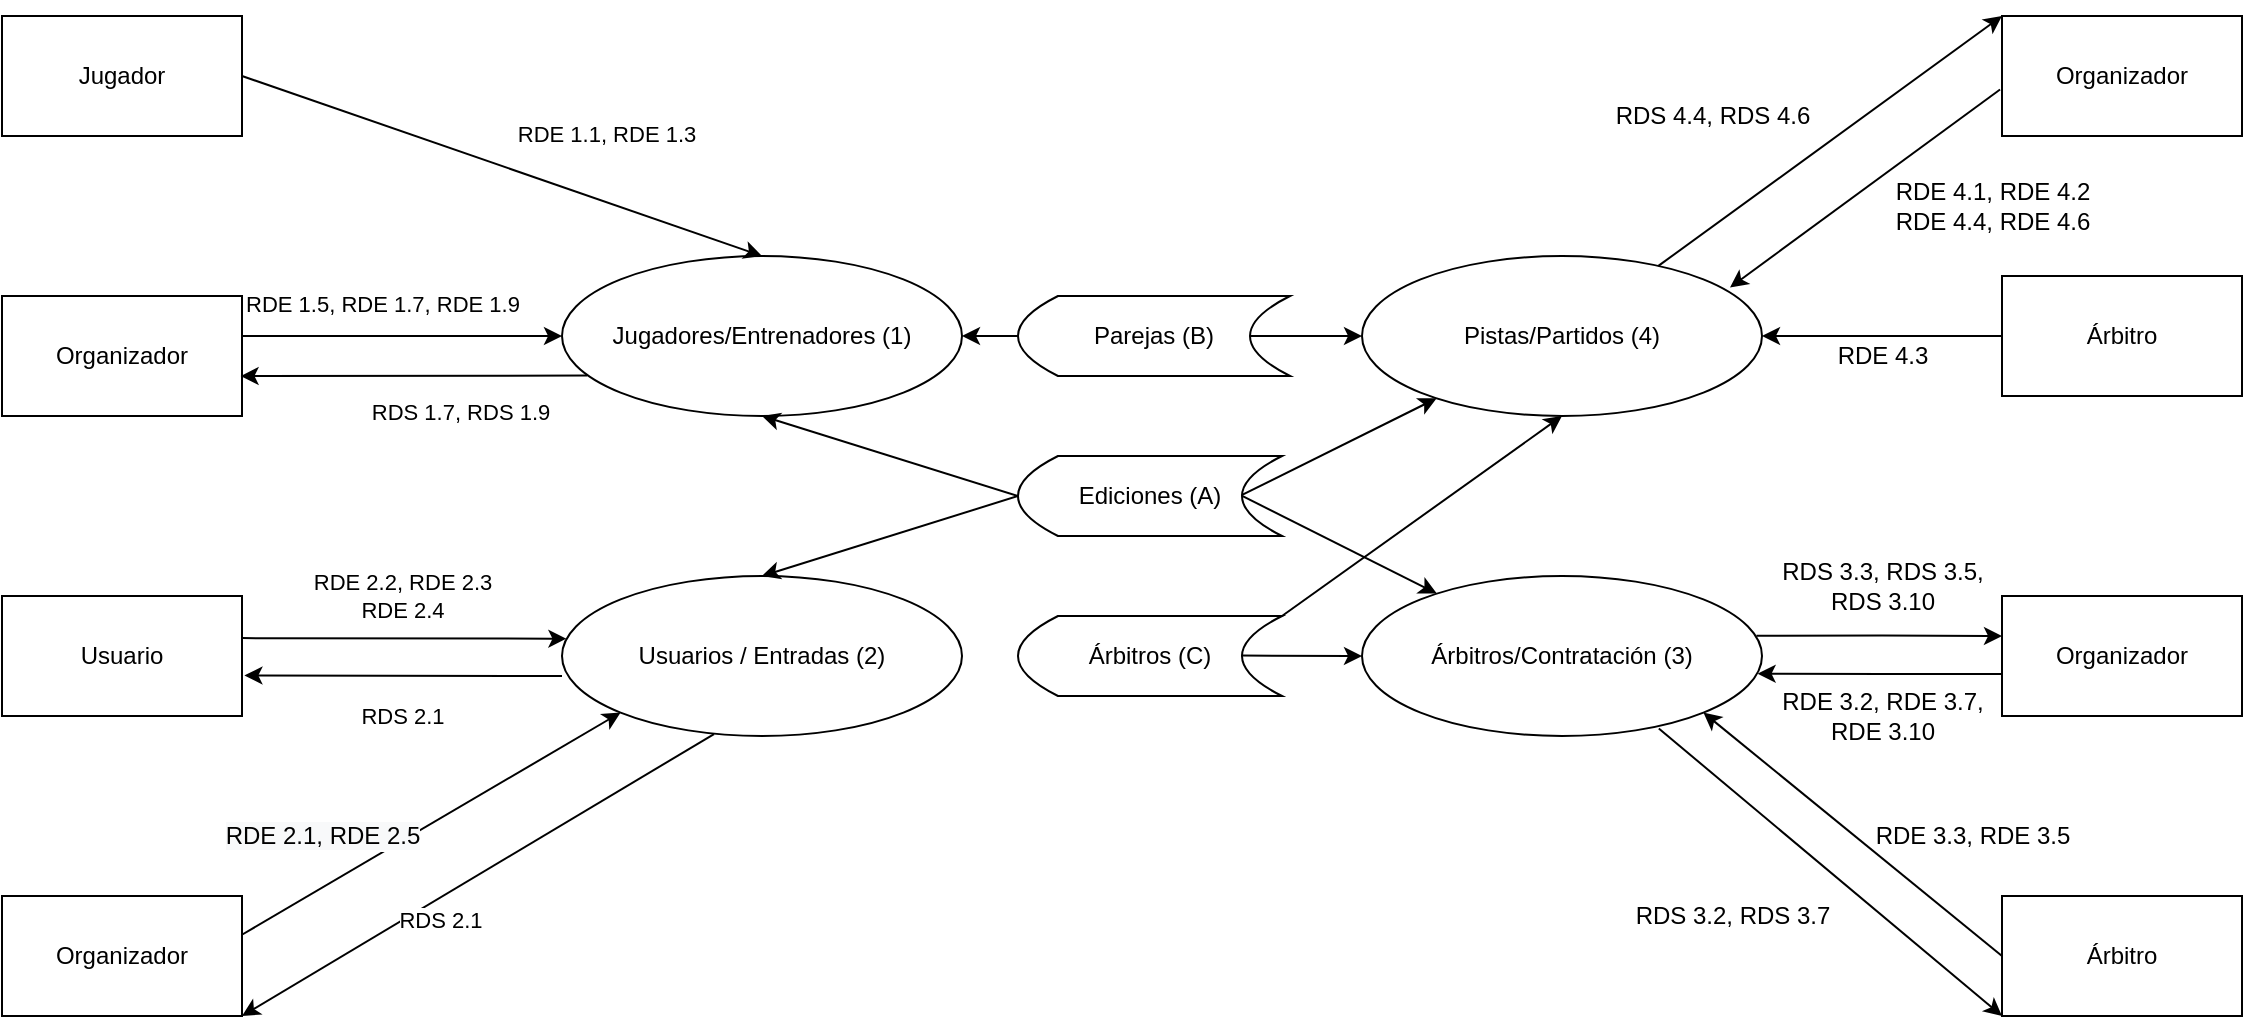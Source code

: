 <mxfile version="13.8.7" type="google"><diagram id="eAeHpFGLJXjDbg8XeO66" name="Page-1"><mxGraphModel dx="824" dy="896" grid="1" gridSize="10" guides="1" tooltips="1" connect="1" arrows="1" fold="1" page="1" pageScale="1" pageWidth="3300" pageHeight="4681" math="0" shadow="0"><root><mxCell id="0"/><mxCell id="1" parent="0"/><mxCell id="0lKbjXr7eHoqixIOmHd_-1" value="Jugador" style="rounded=0;whiteSpace=wrap;html=1;" parent="1" vertex="1"><mxGeometry x="280" y="100" width="120" height="60" as="geometry"/></mxCell><mxCell id="0lKbjXr7eHoqixIOmHd_-2" value="Jugadores/Entrenadores (1)" style="ellipse;whiteSpace=wrap;html=1;" parent="1" vertex="1"><mxGeometry x="560" y="220" width="200" height="80" as="geometry"/></mxCell><mxCell id="0lKbjXr7eHoqixIOmHd_-3" value="RDE 1.1, RDE 1.3" style="endArrow=classic;html=1;entryX=0.5;entryY=0;entryDx=0;entryDy=0;exitX=1;exitY=0.5;exitDx=0;exitDy=0;" parent="1" source="0lKbjXr7eHoqixIOmHd_-1" target="0lKbjXr7eHoqixIOmHd_-2" edge="1"><mxGeometry x="0.324" y="32" width="50" height="50" relative="1" as="geometry"><mxPoint x="430" y="129" as="sourcePoint"/><mxPoint x="780" y="270" as="targetPoint"/><mxPoint as="offset"/></mxGeometry></mxCell><mxCell id="WLNAhpAYmfPkaoQovJje-1" value="Ediciones (A)" style="shape=dataStorage;whiteSpace=wrap;html=1;fixedSize=1;" parent="1" vertex="1"><mxGeometry x="788" y="320" width="132" height="40" as="geometry"/></mxCell><mxCell id="WLNAhpAYmfPkaoQovJje-2" value="" style="endArrow=classic;html=1;exitX=0;exitY=0.5;exitDx=0;exitDy=0;entryX=0.5;entryY=1;entryDx=0;entryDy=0;" parent="1" source="WLNAhpAYmfPkaoQovJje-1" target="0lKbjXr7eHoqixIOmHd_-2" edge="1"><mxGeometry width="50" height="50" relative="1" as="geometry"><mxPoint x="730" y="350" as="sourcePoint"/><mxPoint x="780" y="300" as="targetPoint"/><Array as="points"/></mxGeometry></mxCell><mxCell id="WLNAhpAYmfPkaoQovJje-3" value="Parejas (B)" style="shape=dataStorage;whiteSpace=wrap;html=1;fixedSize=1;" parent="1" vertex="1"><mxGeometry x="788" y="240" width="136" height="40" as="geometry"/></mxCell><mxCell id="WLNAhpAYmfPkaoQovJje-4" value="Árbitros (C)" style="shape=dataStorage;whiteSpace=wrap;html=1;fixedSize=1;" parent="1" vertex="1"><mxGeometry x="788" y="400" width="132" height="40" as="geometry"/></mxCell><mxCell id="bJjF2TGR7LJCNmlldax7-1" value="Organizador" style="rounded=0;whiteSpace=wrap;html=1;" parent="1" vertex="1"><mxGeometry x="1280" y="100" width="120" height="60" as="geometry"/></mxCell><mxCell id="bJjF2TGR7LJCNmlldax7-2" value="Árbitro" style="rounded=0;whiteSpace=wrap;html=1;" parent="1" vertex="1"><mxGeometry x="1280" y="230" width="120" height="60" as="geometry"/></mxCell><mxCell id="bJjF2TGR7LJCNmlldax7-3" value="Pistas/Partidos (4)" style="ellipse;whiteSpace=wrap;html=1;" parent="1" vertex="1"><mxGeometry x="960" y="220" width="200" height="80" as="geometry"/></mxCell><mxCell id="bJjF2TGR7LJCNmlldax7-9" value="" style="endArrow=classic;html=1;exitX=0.847;exitY=0.49;exitDx=0;exitDy=0;exitPerimeter=0;" parent="1" source="WLNAhpAYmfPkaoQovJje-1" target="bJjF2TGR7LJCNmlldax7-3" edge="1"><mxGeometry width="50" height="50" relative="1" as="geometry"><mxPoint x="910" y="330" as="sourcePoint"/><mxPoint x="1020" y="410" as="targetPoint"/></mxGeometry></mxCell><mxCell id="bJjF2TGR7LJCNmlldax7-10" value="" style="endArrow=classic;html=1;exitX=-0.008;exitY=0.613;exitDx=0;exitDy=0;entryX=0.92;entryY=0.197;entryDx=0;entryDy=0;entryPerimeter=0;exitPerimeter=0;" parent="1" source="bJjF2TGR7LJCNmlldax7-1" target="bJjF2TGR7LJCNmlldax7-3" edge="1"><mxGeometry width="50" height="50" relative="1" as="geometry"><mxPoint x="970" y="340" as="sourcePoint"/><mxPoint x="1020" y="290" as="targetPoint"/></mxGeometry></mxCell><mxCell id="bJjF2TGR7LJCNmlldax7-11" value="RDE 4.1, RDE 4.2&lt;br&gt;RDE 4.4, RDE 4.6" style="text;html=1;align=center;verticalAlign=middle;resizable=0;points=[];autosize=1;" parent="1" vertex="1"><mxGeometry x="1220" y="180" width="110" height="30" as="geometry"/></mxCell><mxCell id="bJjF2TGR7LJCNmlldax7-13" value="RDS 4.4, RDS 4.6" style="text;html=1;align=center;verticalAlign=middle;resizable=0;points=[];autosize=1;" parent="1" vertex="1"><mxGeometry x="1080" y="140" width="110" height="20" as="geometry"/></mxCell><mxCell id="bJjF2TGR7LJCNmlldax7-14" value="" style="endArrow=classic;html=1;entryX=0;entryY=0;entryDx=0;entryDy=0;" parent="1" source="bJjF2TGR7LJCNmlldax7-3" target="bJjF2TGR7LJCNmlldax7-1" edge="1"><mxGeometry width="50" height="50" relative="1" as="geometry"><mxPoint x="970" y="340" as="sourcePoint"/><mxPoint x="1020" y="290" as="targetPoint"/></mxGeometry></mxCell><mxCell id="bJjF2TGR7LJCNmlldax7-16" value="" style="endArrow=classic;html=1;entryX=1;entryY=0.5;entryDx=0;entryDy=0;" parent="1" source="bJjF2TGR7LJCNmlldax7-2" target="bJjF2TGR7LJCNmlldax7-3" edge="1"><mxGeometry width="50" height="50" relative="1" as="geometry"><mxPoint x="970" y="340" as="sourcePoint"/><mxPoint x="1020" y="290" as="targetPoint"/></mxGeometry></mxCell><mxCell id="bJjF2TGR7LJCNmlldax7-17" value="RDE 4.3" style="text;html=1;align=center;verticalAlign=middle;resizable=0;points=[];autosize=1;" parent="1" vertex="1"><mxGeometry x="1190" y="260" width="60" height="20" as="geometry"/></mxCell><mxCell id="bJjF2TGR7LJCNmlldax7-18" value="" style="endArrow=classic;html=1;exitX=1;exitY=0;exitDx=0;exitDy=0;entryX=0.5;entryY=1;entryDx=0;entryDy=0;" parent="1" source="WLNAhpAYmfPkaoQovJje-4" target="bJjF2TGR7LJCNmlldax7-3" edge="1"><mxGeometry width="50" height="50" relative="1" as="geometry"><mxPoint x="970" y="410" as="sourcePoint"/><mxPoint x="1020" y="360" as="targetPoint"/></mxGeometry></mxCell><mxCell id="bJjF2TGR7LJCNmlldax7-19" value="" style="endArrow=classic;html=1;exitX=0.855;exitY=0.499;exitDx=0;exitDy=0;exitPerimeter=0;entryX=0;entryY=0.5;entryDx=0;entryDy=0;" parent="1" source="WLNAhpAYmfPkaoQovJje-3" target="bJjF2TGR7LJCNmlldax7-3" edge="1"><mxGeometry width="50" height="50" relative="1" as="geometry"><mxPoint x="840" y="410" as="sourcePoint"/><mxPoint x="890" y="360" as="targetPoint"/></mxGeometry></mxCell><mxCell id="Ga2J2R0HdIVlsVIWvndd-1" value="Usuarios / Entradas (2)" style="ellipse;whiteSpace=wrap;html=1;" parent="1" vertex="1"><mxGeometry x="560" y="380" width="200" height="80" as="geometry"/></mxCell><mxCell id="Ga2J2R0HdIVlsVIWvndd-2" value="Usuario" style="rounded=0;whiteSpace=wrap;html=1;" parent="1" vertex="1"><mxGeometry x="280" y="390" width="120" height="60" as="geometry"/></mxCell><mxCell id="Ga2J2R0HdIVlsVIWvndd-3" value="" style="endArrow=classic;html=1;exitX=1.001;exitY=0.351;exitDx=0;exitDy=0;exitPerimeter=0;entryX=0.011;entryY=0.392;entryDx=0;entryDy=0;entryPerimeter=0;" parent="1" source="Ga2J2R0HdIVlsVIWvndd-2" target="Ga2J2R0HdIVlsVIWvndd-1" edge="1"><mxGeometry width="50" height="50" relative="1" as="geometry"><mxPoint x="470" y="260" as="sourcePoint"/><mxPoint x="580.048" y="178.572" as="targetPoint"/><Array as="points"/></mxGeometry></mxCell><mxCell id="Ga2J2R0HdIVlsVIWvndd-4" value="RDE 2.2, RDE 2.3&lt;br&gt;RDE 2.4" style="edgeLabel;html=1;align=center;verticalAlign=middle;resizable=0;points=[];" parent="1" vertex="1" connectable="0"><mxGeometry x="480.003" y="389.999" as="geometry"/></mxCell><mxCell id="Ga2J2R0HdIVlsVIWvndd-6" value="" style="endArrow=classic;html=1;entryX=1.01;entryY=0.662;entryDx=0;entryDy=0;entryPerimeter=0;" parent="1" target="Ga2J2R0HdIVlsVIWvndd-2" edge="1"><mxGeometry width="50" height="50" relative="1" as="geometry"><mxPoint x="560" y="430" as="sourcePoint"/><mxPoint x="860" y="200" as="targetPoint"/></mxGeometry></mxCell><mxCell id="Ga2J2R0HdIVlsVIWvndd-13" value="RDS 2.1" style="edgeLabel;html=1;align=center;verticalAlign=middle;resizable=0;points=[];" parent="Ga2J2R0HdIVlsVIWvndd-6" vertex="1" connectable="0"><mxGeometry x="0.32" y="2" relative="1" as="geometry"><mxPoint x="25.01" y="18.19" as="offset"/></mxGeometry></mxCell><mxCell id="Ga2J2R0HdIVlsVIWvndd-7" value="Organizador" style="rounded=0;whiteSpace=wrap;html=1;" parent="1" vertex="1"><mxGeometry x="280" y="540" width="120" height="60" as="geometry"/></mxCell><mxCell id="Ga2J2R0HdIVlsVIWvndd-9" value="" style="endArrow=classic;html=1;exitX=0.998;exitY=0.325;exitDx=0;exitDy=0;entryX=0;entryY=1;entryDx=0;entryDy=0;exitPerimeter=0;" parent="1" source="Ga2J2R0HdIVlsVIWvndd-7" target="Ga2J2R0HdIVlsVIWvndd-1" edge="1"><mxGeometry width="50" height="50" relative="1" as="geometry"><mxPoint x="480" y="470" as="sourcePoint"/><mxPoint x="530" y="420" as="targetPoint"/></mxGeometry></mxCell><mxCell id="Ga2J2R0HdIVlsVIWvndd-11" value="&lt;span style=&quot;font-family: &amp;#34;helvetica&amp;#34; ; font-size: 12px ; background-color: rgb(248 , 249 , 250)&quot;&gt;RDE 2.1, RDE 2.5&lt;/span&gt;" style="edgeLabel;html=1;align=center;verticalAlign=middle;resizable=0;points=[];" parent="Ga2J2R0HdIVlsVIWvndd-9" vertex="1" connectable="0"><mxGeometry x="0.22" y="2" relative="1" as="geometry"><mxPoint x="-74.14" y="19.94" as="offset"/></mxGeometry></mxCell><mxCell id="Ga2J2R0HdIVlsVIWvndd-10" value="" style="endArrow=classic;html=1;entryX=1;entryY=1;entryDx=0;entryDy=0;exitX=0.38;exitY=0.988;exitDx=0;exitDy=0;exitPerimeter=0;" parent="1" source="Ga2J2R0HdIVlsVIWvndd-1" target="Ga2J2R0HdIVlsVIWvndd-7" edge="1"><mxGeometry width="50" height="50" relative="1" as="geometry"><mxPoint x="810" y="240" as="sourcePoint"/><mxPoint x="860" y="190" as="targetPoint"/></mxGeometry></mxCell><mxCell id="Ga2J2R0HdIVlsVIWvndd-12" value="RDS 2.1" style="edgeLabel;html=1;align=center;verticalAlign=middle;resizable=0;points=[];" parent="Ga2J2R0HdIVlsVIWvndd-10" vertex="1" connectable="0"><mxGeometry x="0.269" y="-9" relative="1" as="geometry"><mxPoint x="16.74" y="10.79" as="offset"/></mxGeometry></mxCell><mxCell id="Ga2J2R0HdIVlsVIWvndd-16" value="" style="endArrow=classic;html=1;exitX=0;exitY=0.5;exitDx=0;exitDy=0;entryX=0.5;entryY=0;entryDx=0;entryDy=0;" parent="1" source="WLNAhpAYmfPkaoQovJje-1" target="Ga2J2R0HdIVlsVIWvndd-1" edge="1"><mxGeometry width="50" height="50" relative="1" as="geometry"><mxPoint x="810" y="400" as="sourcePoint"/><mxPoint x="860" y="350" as="targetPoint"/></mxGeometry></mxCell><mxCell id="ibCGt5pog0Zf22WCHiit-1" value="Organizador" style="rounded=0;whiteSpace=wrap;html=1;" parent="1" vertex="1"><mxGeometry x="280" y="240" width="120" height="60" as="geometry"/></mxCell><mxCell id="ibCGt5pog0Zf22WCHiit-2" value="RDE 1.5, RDE 1.7, RDE 1.9" style="endArrow=classic;html=1;exitX=1.002;exitY=0.333;exitDx=0;exitDy=0;entryX=0;entryY=0.5;entryDx=0;entryDy=0;exitPerimeter=0;" parent="1" source="ibCGt5pog0Zf22WCHiit-1" target="0lKbjXr7eHoqixIOmHd_-2" edge="1"><mxGeometry x="-0.122" y="16" width="50" height="50" relative="1" as="geometry"><mxPoint x="520" y="380" as="sourcePoint"/><mxPoint x="570" y="330" as="targetPoint"/><mxPoint as="offset"/></mxGeometry></mxCell><mxCell id="ibCGt5pog0Zf22WCHiit-3" value="" style="endArrow=classic;html=1;exitX=0;exitY=0.5;exitDx=0;exitDy=0;entryX=1;entryY=0.5;entryDx=0;entryDy=0;" parent="1" source="WLNAhpAYmfPkaoQovJje-3" target="0lKbjXr7eHoqixIOmHd_-2" edge="1"><mxGeometry width="50" height="50" relative="1" as="geometry"><mxPoint x="1030" y="250" as="sourcePoint"/><mxPoint x="980" y="300" as="targetPoint"/></mxGeometry></mxCell><mxCell id="ibCGt5pog0Zf22WCHiit-4" value="RDS 1.7, RDS 1.9" style="endArrow=classic;html=1;entryX=0.994;entryY=0.667;entryDx=0;entryDy=0;exitX=0.063;exitY=0.747;exitDx=0;exitDy=0;exitPerimeter=0;entryPerimeter=0;" parent="1" source="0lKbjXr7eHoqixIOmHd_-2" target="ibCGt5pog0Zf22WCHiit-1" edge="1"><mxGeometry x="-0.262" y="18" width="50" height="50" relative="1" as="geometry"><mxPoint x="370" y="370" as="sourcePoint"/><mxPoint x="420" y="320" as="targetPoint"/><mxPoint as="offset"/></mxGeometry></mxCell><mxCell id="Xpg6EdV_x0nS1ecTw9jz-23" style="edgeStyle=orthogonalEdgeStyle;rounded=0;orthogonalLoop=1;jettySize=auto;html=1;entryX=0;entryY=0.5;entryDx=0;entryDy=0;exitX=0.986;exitY=0.373;exitDx=0;exitDy=0;exitPerimeter=0;" parent="1" source="Xpg6EdV_x0nS1ecTw9jz-1" edge="1"><mxGeometry relative="1" as="geometry"><mxPoint x="1160" y="410" as="sourcePoint"/><mxPoint x="1280" y="410" as="targetPoint"/><Array as="points"><mxPoint x="1220" y="410"/></Array></mxGeometry></mxCell><mxCell id="Xpg6EdV_x0nS1ecTw9jz-1" value="Árbitros/Contratación (3)" style="ellipse;whiteSpace=wrap;html=1;" parent="1" vertex="1"><mxGeometry x="960" y="380" width="200" height="80" as="geometry"/></mxCell><mxCell id="Xpg6EdV_x0nS1ecTw9jz-10" value="" style="endArrow=classic;html=1;exitX=0.846;exitY=0.494;exitDx=0;exitDy=0;exitPerimeter=0;" parent="1" source="WLNAhpAYmfPkaoQovJje-4" edge="1" target="Xpg6EdV_x0nS1ecTw9jz-1"><mxGeometry width="50" height="50" relative="1" as="geometry"><mxPoint x="905.744" y="420.28" as="sourcePoint"/><mxPoint x="960" y="421" as="targetPoint"/></mxGeometry></mxCell><mxCell id="Xpg6EdV_x0nS1ecTw9jz-24" style="edgeStyle=orthogonalEdgeStyle;rounded=0;orthogonalLoop=1;jettySize=auto;html=1;entryX=0.989;entryY=0.611;entryDx=0;entryDy=0;entryPerimeter=0;" parent="1" target="Xpg6EdV_x0nS1ecTw9jz-1" edge="1"><mxGeometry relative="1" as="geometry"><mxPoint x="1280" y="429" as="sourcePoint"/><mxPoint x="1160" y="429" as="targetPoint"/><Array as="points"><mxPoint x="1220" y="429"/></Array></mxGeometry></mxCell><mxCell id="Xpg6EdV_x0nS1ecTw9jz-15" value="Organizador" style="rounded=0;whiteSpace=wrap;html=1;" parent="1" vertex="1"><mxGeometry x="1280" y="390" width="120" height="60" as="geometry"/></mxCell><mxCell id="Xpg6EdV_x0nS1ecTw9jz-16" value="Árbitro" style="rounded=0;whiteSpace=wrap;html=1;" parent="1" vertex="1"><mxGeometry x="1280" y="540" width="120" height="60" as="geometry"/></mxCell><mxCell id="Xpg6EdV_x0nS1ecTw9jz-19" value="" style="endArrow=classic;html=1;exitX=0.742;exitY=0.953;exitDx=0;exitDy=0;entryX=0;entryY=1;entryDx=0;entryDy=0;exitPerimeter=0;" parent="1" source="Xpg6EdV_x0nS1ecTw9jz-1" target="Xpg6EdV_x0nS1ecTw9jz-16" edge="1"><mxGeometry width="50" height="50" relative="1" as="geometry"><mxPoint x="1190" y="410" as="sourcePoint"/><mxPoint x="1240" y="360" as="targetPoint"/></mxGeometry></mxCell><mxCell id="Xpg6EdV_x0nS1ecTw9jz-20" value="&lt;div&gt;RDS 3.2, RDS 3.7&lt;/div&gt;" style="text;html=1;align=center;verticalAlign=middle;resizable=0;points=[];autosize=1;" parent="1" vertex="1"><mxGeometry x="1090" y="540" width="110" height="20" as="geometry"/></mxCell><mxCell id="Xpg6EdV_x0nS1ecTw9jz-21" value="" style="endArrow=classic;html=1;entryX=1;entryY=1;entryDx=0;entryDy=0;exitX=0;exitY=0.5;exitDx=0;exitDy=0;" parent="1" source="Xpg6EdV_x0nS1ecTw9jz-16" target="Xpg6EdV_x0nS1ecTw9jz-1" edge="1"><mxGeometry width="50" height="50" relative="1" as="geometry"><mxPoint x="1190" y="520" as="sourcePoint"/><mxPoint x="1240" y="470" as="targetPoint"/></mxGeometry></mxCell><mxCell id="Xpg6EdV_x0nS1ecTw9jz-22" value="&lt;div&gt;RDE 3.3, RDE 3.5&lt;/div&gt;" style="text;html=1;align=center;verticalAlign=middle;resizable=0;points=[];autosize=1;" parent="1" vertex="1"><mxGeometry x="1210" y="500" width="110" height="20" as="geometry"/></mxCell><mxCell id="Xpg6EdV_x0nS1ecTw9jz-25" value="&lt;div&gt;RDE 3.2, RDE 3.7,&lt;/div&gt;&lt;div&gt;RDE 3.10&lt;br&gt;&lt;/div&gt;" style="text;html=1;align=center;verticalAlign=middle;resizable=0;points=[];autosize=1;" parent="1" vertex="1"><mxGeometry x="1160" y="435" width="120" height="30" as="geometry"/></mxCell><mxCell id="Xpg6EdV_x0nS1ecTw9jz-26" value="&lt;div&gt;RDS 3.3, RDS 3.5,&lt;/div&gt;&lt;div&gt;RDS 3.10&lt;br&gt;&lt;/div&gt;" style="text;html=1;align=center;verticalAlign=middle;resizable=0;points=[];autosize=1;" parent="1" vertex="1"><mxGeometry x="1160" y="370" width="120" height="30" as="geometry"/></mxCell><mxCell id="iS4MwWC_aVu9XPJSbLE0-3" value="" style="endArrow=classic;html=1;exitX=0.851;exitY=0.502;exitDx=0;exitDy=0;exitPerimeter=0;" edge="1" parent="1" source="WLNAhpAYmfPkaoQovJje-1" target="Xpg6EdV_x0nS1ecTw9jz-1"><mxGeometry width="50" height="50" relative="1" as="geometry"><mxPoint x="940" y="340" as="sourcePoint"/><mxPoint x="1020" y="340" as="targetPoint"/></mxGeometry></mxCell></root></mxGraphModel></diagram></mxfile>